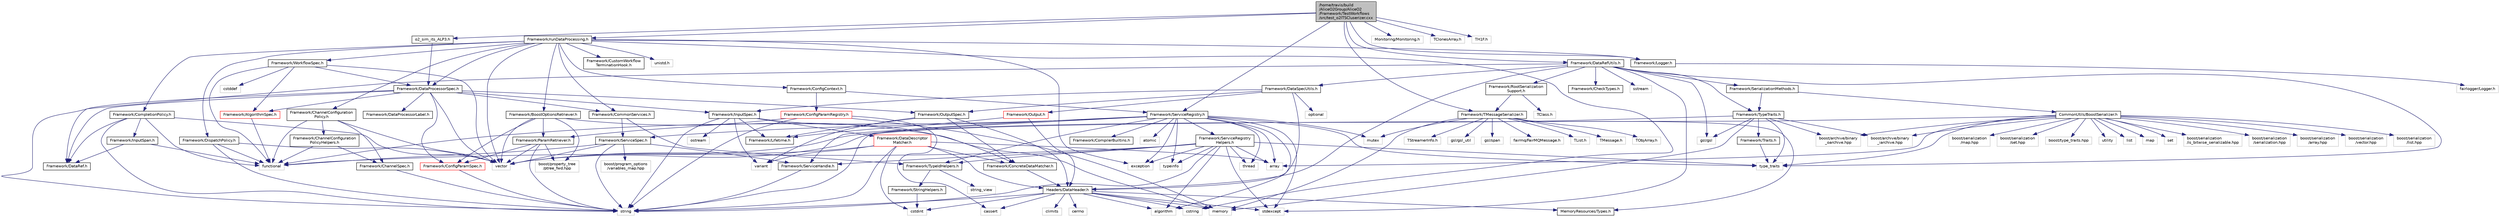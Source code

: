 digraph "/home/travis/build/AliceO2Group/AliceO2/Framework/TestWorkflows/src/test_o2ITSCluserizer.cxx"
{
 // INTERACTIVE_SVG=YES
  bgcolor="transparent";
  edge [fontname="Helvetica",fontsize="10",labelfontname="Helvetica",labelfontsize="10"];
  node [fontname="Helvetica",fontsize="10",shape=record];
  Node0 [label="/home/travis/build\l/AliceO2Group/AliceO2\l/Framework/TestWorkflows\l/src/test_o2ITSCluserizer.cxx",height=0.2,width=0.4,color="black", fillcolor="grey75", style="filled", fontcolor="black"];
  Node0 -> Node1 [color="midnightblue",fontsize="10",style="solid",fontname="Helvetica"];
  Node1 [label="Framework/DataRefUtils.h",height=0.2,width=0.4,color="black",URL="$d5/db8/DataRefUtils_8h.html"];
  Node1 -> Node2 [color="midnightblue",fontsize="10",style="solid",fontname="Helvetica"];
  Node2 [label="Framework/DataRef.h",height=0.2,width=0.4,color="black",URL="$d5/dfb/DataRef_8h.html"];
  Node1 -> Node3 [color="midnightblue",fontsize="10",style="solid",fontname="Helvetica"];
  Node3 [label="Framework/RootSerialization\lSupport.h",height=0.2,width=0.4,color="black",URL="$db/dff/RootSerializationSupport_8h.html"];
  Node3 -> Node4 [color="midnightblue",fontsize="10",style="solid",fontname="Helvetica"];
  Node4 [label="Framework/TMessageSerializer.h",height=0.2,width=0.4,color="black",URL="$d8/d3c/TMessageSerializer_8h.html"];
  Node4 -> Node5 [color="midnightblue",fontsize="10",style="solid",fontname="Helvetica"];
  Node5 [label="fairmq/FairMQMessage.h",height=0.2,width=0.4,color="grey75"];
  Node4 -> Node6 [color="midnightblue",fontsize="10",style="solid",fontname="Helvetica"];
  Node6 [label="TList.h",height=0.2,width=0.4,color="grey75"];
  Node4 -> Node7 [color="midnightblue",fontsize="10",style="solid",fontname="Helvetica"];
  Node7 [label="TMessage.h",height=0.2,width=0.4,color="grey75"];
  Node4 -> Node8 [color="midnightblue",fontsize="10",style="solid",fontname="Helvetica"];
  Node8 [label="TObjArray.h",height=0.2,width=0.4,color="grey75"];
  Node4 -> Node9 [color="midnightblue",fontsize="10",style="solid",fontname="Helvetica"];
  Node9 [label="TStreamerInfo.h",height=0.2,width=0.4,color="grey75"];
  Node4 -> Node10 [color="midnightblue",fontsize="10",style="solid",fontname="Helvetica"];
  Node10 [label="gsl/gsl_util",height=0.2,width=0.4,color="grey75"];
  Node4 -> Node11 [color="midnightblue",fontsize="10",style="solid",fontname="Helvetica"];
  Node11 [label="gsl/span",height=0.2,width=0.4,color="grey75"];
  Node4 -> Node12 [color="midnightblue",fontsize="10",style="solid",fontname="Helvetica"];
  Node12 [label="memory",height=0.2,width=0.4,color="grey75"];
  Node4 -> Node13 [color="midnightblue",fontsize="10",style="solid",fontname="Helvetica"];
  Node13 [label="mutex",height=0.2,width=0.4,color="grey75"];
  Node4 -> Node14 [color="midnightblue",fontsize="10",style="solid",fontname="Helvetica"];
  Node14 [label="MemoryResources/Types.h",height=0.2,width=0.4,color="black",URL="$d7/df8/Types_8h.html"];
  Node3 -> Node15 [color="midnightblue",fontsize="10",style="solid",fontname="Helvetica"];
  Node15 [label="TClass.h",height=0.2,width=0.4,color="grey75"];
  Node1 -> Node16 [color="midnightblue",fontsize="10",style="solid",fontname="Helvetica"];
  Node16 [label="Framework/SerializationMethods.h",height=0.2,width=0.4,color="black",URL="$d1/d53/SerializationMethods_8h.html",tooltip="Type wrappers for enfording a specific serialization method. "];
  Node16 -> Node17 [color="midnightblue",fontsize="10",style="solid",fontname="Helvetica"];
  Node17 [label="Framework/TypeTraits.h",height=0.2,width=0.4,color="black",URL="$d0/d95/TypeTraits_8h.html"];
  Node17 -> Node18 [color="midnightblue",fontsize="10",style="solid",fontname="Helvetica"];
  Node18 [label="type_traits",height=0.2,width=0.4,color="grey75"];
  Node17 -> Node19 [color="midnightblue",fontsize="10",style="solid",fontname="Helvetica"];
  Node19 [label="vector",height=0.2,width=0.4,color="grey75"];
  Node17 -> Node12 [color="midnightblue",fontsize="10",style="solid",fontname="Helvetica"];
  Node17 -> Node20 [color="midnightblue",fontsize="10",style="solid",fontname="Helvetica"];
  Node20 [label="Framework/Traits.h",height=0.2,width=0.4,color="black",URL="$db/d31/Traits_8h.html"];
  Node20 -> Node18 [color="midnightblue",fontsize="10",style="solid",fontname="Helvetica"];
  Node17 -> Node21 [color="midnightblue",fontsize="10",style="solid",fontname="Helvetica"];
  Node21 [label="boost/archive/binary\l_iarchive.hpp",height=0.2,width=0.4,color="grey75"];
  Node17 -> Node22 [color="midnightblue",fontsize="10",style="solid",fontname="Helvetica"];
  Node22 [label="boost/archive/binary\l_oarchive.hpp",height=0.2,width=0.4,color="grey75"];
  Node17 -> Node23 [color="midnightblue",fontsize="10",style="solid",fontname="Helvetica"];
  Node23 [label="gsl/gsl",height=0.2,width=0.4,color="grey75"];
  Node16 -> Node24 [color="midnightblue",fontsize="10",style="solid",fontname="Helvetica"];
  Node24 [label="CommonUtils/BoostSerializer.h",height=0.2,width=0.4,color="black",URL="$d7/d91/BoostSerializer_8h.html",tooltip="Templatised boost serializer/deserializer for containers and base types. "];
  Node24 -> Node25 [color="midnightblue",fontsize="10",style="solid",fontname="Helvetica"];
  Node25 [label="utility",height=0.2,width=0.4,color="grey75"];
  Node24 -> Node18 [color="midnightblue",fontsize="10",style="solid",fontname="Helvetica"];
  Node24 -> Node26 [color="midnightblue",fontsize="10",style="solid",fontname="Helvetica"];
  Node26 [label="array",height=0.2,width=0.4,color="grey75"];
  Node24 -> Node19 [color="midnightblue",fontsize="10",style="solid",fontname="Helvetica"];
  Node24 -> Node27 [color="midnightblue",fontsize="10",style="solid",fontname="Helvetica"];
  Node27 [label="list",height=0.2,width=0.4,color="grey75"];
  Node24 -> Node28 [color="midnightblue",fontsize="10",style="solid",fontname="Helvetica"];
  Node28 [label="map",height=0.2,width=0.4,color="grey75"];
  Node24 -> Node29 [color="midnightblue",fontsize="10",style="solid",fontname="Helvetica"];
  Node29 [label="set",height=0.2,width=0.4,color="grey75"];
  Node24 -> Node21 [color="midnightblue",fontsize="10",style="solid",fontname="Helvetica"];
  Node24 -> Node22 [color="midnightblue",fontsize="10",style="solid",fontname="Helvetica"];
  Node24 -> Node30 [color="midnightblue",fontsize="10",style="solid",fontname="Helvetica"];
  Node30 [label="boost/serialization\l/is_bitwise_serializable.hpp",height=0.2,width=0.4,color="grey75"];
  Node24 -> Node31 [color="midnightblue",fontsize="10",style="solid",fontname="Helvetica"];
  Node31 [label="boost/serialization\l/serialization.hpp",height=0.2,width=0.4,color="grey75"];
  Node24 -> Node32 [color="midnightblue",fontsize="10",style="solid",fontname="Helvetica"];
  Node32 [label="boost/serialization\l/array.hpp",height=0.2,width=0.4,color="grey75"];
  Node24 -> Node33 [color="midnightblue",fontsize="10",style="solid",fontname="Helvetica"];
  Node33 [label="boost/serialization\l/vector.hpp",height=0.2,width=0.4,color="grey75"];
  Node24 -> Node34 [color="midnightblue",fontsize="10",style="solid",fontname="Helvetica"];
  Node34 [label="boost/serialization\l/list.hpp",height=0.2,width=0.4,color="grey75"];
  Node24 -> Node35 [color="midnightblue",fontsize="10",style="solid",fontname="Helvetica"];
  Node35 [label="boost/serialization\l/map.hpp",height=0.2,width=0.4,color="grey75"];
  Node24 -> Node36 [color="midnightblue",fontsize="10",style="solid",fontname="Helvetica"];
  Node36 [label="boost/serialization\l/set.hpp",height=0.2,width=0.4,color="grey75"];
  Node24 -> Node37 [color="midnightblue",fontsize="10",style="solid",fontname="Helvetica"];
  Node37 [label="boost/type_traits.hpp",height=0.2,width=0.4,color="grey75"];
  Node1 -> Node38 [color="midnightblue",fontsize="10",style="solid",fontname="Helvetica"];
  Node38 [label="Framework/DataSpecUtils.h",height=0.2,width=0.4,color="black",URL="$d6/d68/DataSpecUtils_8h.html"];
  Node38 -> Node39 [color="midnightblue",fontsize="10",style="solid",fontname="Helvetica"];
  Node39 [label="Framework/OutputSpec.h",height=0.2,width=0.4,color="black",URL="$db/d2d/OutputSpec_8h.html"];
  Node39 -> Node40 [color="midnightblue",fontsize="10",style="solid",fontname="Helvetica"];
  Node40 [label="Headers/DataHeader.h",height=0.2,width=0.4,color="black",URL="$dc/dcd/DataHeader_8h.html"];
  Node40 -> Node41 [color="midnightblue",fontsize="10",style="solid",fontname="Helvetica"];
  Node41 [label="cstdint",height=0.2,width=0.4,color="grey75"];
  Node40 -> Node12 [color="midnightblue",fontsize="10",style="solid",fontname="Helvetica"];
  Node40 -> Node42 [color="midnightblue",fontsize="10",style="solid",fontname="Helvetica"];
  Node42 [label="cassert",height=0.2,width=0.4,color="grey75"];
  Node40 -> Node43 [color="midnightblue",fontsize="10",style="solid",fontname="Helvetica"];
  Node43 [label="cstring",height=0.2,width=0.4,color="grey75"];
  Node40 -> Node44 [color="midnightblue",fontsize="10",style="solid",fontname="Helvetica"];
  Node44 [label="algorithm",height=0.2,width=0.4,color="grey75"];
  Node40 -> Node45 [color="midnightblue",fontsize="10",style="solid",fontname="Helvetica"];
  Node45 [label="stdexcept",height=0.2,width=0.4,color="grey75"];
  Node40 -> Node46 [color="midnightblue",fontsize="10",style="solid",fontname="Helvetica"];
  Node46 [label="string",height=0.2,width=0.4,color="grey75"];
  Node40 -> Node47 [color="midnightblue",fontsize="10",style="solid",fontname="Helvetica"];
  Node47 [label="climits",height=0.2,width=0.4,color="grey75"];
  Node40 -> Node14 [color="midnightblue",fontsize="10",style="solid",fontname="Helvetica"];
  Node40 -> Node48 [color="midnightblue",fontsize="10",style="solid",fontname="Helvetica"];
  Node48 [label="cerrno",height=0.2,width=0.4,color="grey75"];
  Node39 -> Node49 [color="midnightblue",fontsize="10",style="solid",fontname="Helvetica"];
  Node49 [label="Framework/Lifetime.h",height=0.2,width=0.4,color="black",URL="$dc/dca/Lifetime_8h.html"];
  Node39 -> Node50 [color="midnightblue",fontsize="10",style="solid",fontname="Helvetica"];
  Node50 [label="Framework/ConcreteDataMatcher.h",height=0.2,width=0.4,color="black",URL="$d0/d1b/ConcreteDataMatcher_8h.html"];
  Node50 -> Node40 [color="midnightblue",fontsize="10",style="solid",fontname="Helvetica"];
  Node39 -> Node51 [color="midnightblue",fontsize="10",style="solid",fontname="Helvetica"];
  Node51 [label="variant",height=0.2,width=0.4,color="grey75"];
  Node38 -> Node52 [color="midnightblue",fontsize="10",style="solid",fontname="Helvetica"];
  Node52 [label="Framework/InputSpec.h",height=0.2,width=0.4,color="black",URL="$d5/d3f/InputSpec_8h.html"];
  Node52 -> Node49 [color="midnightblue",fontsize="10",style="solid",fontname="Helvetica"];
  Node52 -> Node50 [color="midnightblue",fontsize="10",style="solid",fontname="Helvetica"];
  Node52 -> Node53 [color="midnightblue",fontsize="10",style="solid",fontname="Helvetica"];
  Node53 [label="Framework/DataDescriptor\lMatcher.h",height=0.2,width=0.4,color="red",URL="$d3/da3/DataDescriptorMatcher_8h.html"];
  Node53 -> Node50 [color="midnightblue",fontsize="10",style="solid",fontname="Helvetica"];
  Node53 -> Node40 [color="midnightblue",fontsize="10",style="solid",fontname="Helvetica"];
  Node53 -> Node26 [color="midnightblue",fontsize="10",style="solid",fontname="Helvetica"];
  Node53 -> Node41 [color="midnightblue",fontsize="10",style="solid",fontname="Helvetica"];
  Node53 -> Node46 [color="midnightblue",fontsize="10",style="solid",fontname="Helvetica"];
  Node53 -> Node51 [color="midnightblue",fontsize="10",style="solid",fontname="Helvetica"];
  Node53 -> Node19 [color="midnightblue",fontsize="10",style="solid",fontname="Helvetica"];
  Node52 -> Node46 [color="midnightblue",fontsize="10",style="solid",fontname="Helvetica"];
  Node52 -> Node70 [color="midnightblue",fontsize="10",style="solid",fontname="Helvetica"];
  Node70 [label="ostream",height=0.2,width=0.4,color="grey75"];
  Node52 -> Node51 [color="midnightblue",fontsize="10",style="solid",fontname="Helvetica"];
  Node38 -> Node40 [color="midnightblue",fontsize="10",style="solid",fontname="Helvetica"];
  Node38 -> Node71 [color="midnightblue",fontsize="10",style="solid",fontname="Helvetica"];
  Node71 [label="Framework/Output.h",height=0.2,width=0.4,color="red",URL="$d3/ddf/Output_8h.html"];
  Node71 -> Node40 [color="midnightblue",fontsize="10",style="solid",fontname="Helvetica"];
  Node71 -> Node49 [color="midnightblue",fontsize="10",style="solid",fontname="Helvetica"];
  Node38 -> Node72 [color="midnightblue",fontsize="10",style="solid",fontname="Helvetica"];
  Node72 [label="optional",height=0.2,width=0.4,color="grey75"];
  Node1 -> Node17 [color="midnightblue",fontsize="10",style="solid",fontname="Helvetica"];
  Node1 -> Node40 [color="midnightblue",fontsize="10",style="solid",fontname="Helvetica"];
  Node1 -> Node73 [color="midnightblue",fontsize="10",style="solid",fontname="Helvetica"];
  Node73 [label="Framework/CheckTypes.h",height=0.2,width=0.4,color="black",URL="$d1/d00/CheckTypes_8h.html"];
  Node1 -> Node23 [color="midnightblue",fontsize="10",style="solid",fontname="Helvetica"];
  Node1 -> Node45 [color="midnightblue",fontsize="10",style="solid",fontname="Helvetica"];
  Node1 -> Node74 [color="midnightblue",fontsize="10",style="solid",fontname="Helvetica"];
  Node74 [label="sstream",height=0.2,width=0.4,color="grey75"];
  Node1 -> Node18 [color="midnightblue",fontsize="10",style="solid",fontname="Helvetica"];
  Node0 -> Node75 [color="midnightblue",fontsize="10",style="solid",fontname="Helvetica"];
  Node75 [label="Framework/ServiceRegistry.h",height=0.2,width=0.4,color="black",URL="$d8/d17/ServiceRegistry_8h.html"];
  Node75 -> Node76 [color="midnightblue",fontsize="10",style="solid",fontname="Helvetica"];
  Node76 [label="Framework/ServiceHandle.h",height=0.2,width=0.4,color="black",URL="$d3/d28/ServiceHandle_8h.html"];
  Node76 -> Node46 [color="midnightblue",fontsize="10",style="solid",fontname="Helvetica"];
  Node75 -> Node77 [color="midnightblue",fontsize="10",style="solid",fontname="Helvetica"];
  Node77 [label="Framework/ServiceSpec.h",height=0.2,width=0.4,color="black",URL="$d4/d61/ServiceSpec_8h.html"];
  Node77 -> Node76 [color="midnightblue",fontsize="10",style="solid",fontname="Helvetica"];
  Node77 -> Node78 [color="midnightblue",fontsize="10",style="solid",fontname="Helvetica"];
  Node78 [label="functional",height=0.2,width=0.4,color="grey75"];
  Node77 -> Node46 [color="midnightblue",fontsize="10",style="solid",fontname="Helvetica"];
  Node77 -> Node19 [color="midnightblue",fontsize="10",style="solid",fontname="Helvetica"];
  Node77 -> Node79 [color="midnightblue",fontsize="10",style="solid",fontname="Helvetica"];
  Node79 [label="boost/program_options\l/variables_map.hpp",height=0.2,width=0.4,color="grey75"];
  Node75 -> Node80 [color="midnightblue",fontsize="10",style="solid",fontname="Helvetica"];
  Node80 [label="Framework/ServiceRegistry\lHelpers.h",height=0.2,width=0.4,color="black",URL="$d0/d6d/ServiceRegistryHelpers_8h.html"];
  Node80 -> Node76 [color="midnightblue",fontsize="10",style="solid",fontname="Helvetica"];
  Node80 -> Node81 [color="midnightblue",fontsize="10",style="solid",fontname="Helvetica"];
  Node81 [label="Framework/TypeIdHelpers.h",height=0.2,width=0.4,color="black",URL="$d2/d9a/TypeIdHelpers_8h.html"];
  Node81 -> Node82 [color="midnightblue",fontsize="10",style="solid",fontname="Helvetica"];
  Node82 [label="string_view",height=0.2,width=0.4,color="grey75"];
  Node81 -> Node83 [color="midnightblue",fontsize="10",style="solid",fontname="Helvetica"];
  Node83 [label="Framework/StringHelpers.h",height=0.2,width=0.4,color="black",URL="$db/dff/StringHelpers_8h.html"];
  Node83 -> Node41 [color="midnightblue",fontsize="10",style="solid",fontname="Helvetica"];
  Node80 -> Node44 [color="midnightblue",fontsize="10",style="solid",fontname="Helvetica"];
  Node80 -> Node26 [color="midnightblue",fontsize="10",style="solid",fontname="Helvetica"];
  Node80 -> Node84 [color="midnightblue",fontsize="10",style="solid",fontname="Helvetica"];
  Node84 [label="exception",height=0.2,width=0.4,color="grey75"];
  Node80 -> Node78 [color="midnightblue",fontsize="10",style="solid",fontname="Helvetica"];
  Node80 -> Node46 [color="midnightblue",fontsize="10",style="solid",fontname="Helvetica"];
  Node80 -> Node18 [color="midnightblue",fontsize="10",style="solid",fontname="Helvetica"];
  Node80 -> Node85 [color="midnightblue",fontsize="10",style="solid",fontname="Helvetica"];
  Node85 [label="typeinfo",height=0.2,width=0.4,color="grey75"];
  Node80 -> Node45 [color="midnightblue",fontsize="10",style="solid",fontname="Helvetica"];
  Node80 -> Node86 [color="midnightblue",fontsize="10",style="solid",fontname="Helvetica"];
  Node86 [label="thread",height=0.2,width=0.4,color="grey75"];
  Node75 -> Node87 [color="midnightblue",fontsize="10",style="solid",fontname="Helvetica"];
  Node87 [label="Framework/CompilerBuiltins.h",height=0.2,width=0.4,color="black",URL="$d9/de8/CompilerBuiltins_8h.html"];
  Node75 -> Node81 [color="midnightblue",fontsize="10",style="solid",fontname="Helvetica"];
  Node75 -> Node44 [color="midnightblue",fontsize="10",style="solid",fontname="Helvetica"];
  Node75 -> Node26 [color="midnightblue",fontsize="10",style="solid",fontname="Helvetica"];
  Node75 -> Node84 [color="midnightblue",fontsize="10",style="solid",fontname="Helvetica"];
  Node75 -> Node78 [color="midnightblue",fontsize="10",style="solid",fontname="Helvetica"];
  Node75 -> Node46 [color="midnightblue",fontsize="10",style="solid",fontname="Helvetica"];
  Node75 -> Node18 [color="midnightblue",fontsize="10",style="solid",fontname="Helvetica"];
  Node75 -> Node85 [color="midnightblue",fontsize="10",style="solid",fontname="Helvetica"];
  Node75 -> Node45 [color="midnightblue",fontsize="10",style="solid",fontname="Helvetica"];
  Node75 -> Node86 [color="midnightblue",fontsize="10",style="solid",fontname="Helvetica"];
  Node75 -> Node88 [color="midnightblue",fontsize="10",style="solid",fontname="Helvetica"];
  Node88 [label="atomic",height=0.2,width=0.4,color="grey75"];
  Node75 -> Node13 [color="midnightblue",fontsize="10",style="solid",fontname="Helvetica"];
  Node0 -> Node89 [color="midnightblue",fontsize="10",style="solid",fontname="Helvetica"];
  Node89 [label="Framework/runDataProcessing.h",height=0.2,width=0.4,color="black",URL="$db/dd0/runDataProcessing_8h.html"];
  Node89 -> Node90 [color="midnightblue",fontsize="10",style="solid",fontname="Helvetica"];
  Node90 [label="Framework/ChannelConfiguration\lPolicy.h",height=0.2,width=0.4,color="black",URL="$dd/d0f/ChannelConfigurationPolicy_8h.html"];
  Node90 -> Node91 [color="midnightblue",fontsize="10",style="solid",fontname="Helvetica"];
  Node91 [label="Framework/ChannelConfiguration\lPolicyHelpers.h",height=0.2,width=0.4,color="black",URL="$d6/d05/ChannelConfigurationPolicyHelpers_8h.html"];
  Node91 -> Node92 [color="midnightblue",fontsize="10",style="solid",fontname="Helvetica"];
  Node92 [label="Framework/ChannelSpec.h",height=0.2,width=0.4,color="black",URL="$d6/d72/ChannelSpec_8h.html"];
  Node92 -> Node46 [color="midnightblue",fontsize="10",style="solid",fontname="Helvetica"];
  Node91 -> Node78 [color="midnightblue",fontsize="10",style="solid",fontname="Helvetica"];
  Node90 -> Node92 [color="midnightblue",fontsize="10",style="solid",fontname="Helvetica"];
  Node90 -> Node19 [color="midnightblue",fontsize="10",style="solid",fontname="Helvetica"];
  Node90 -> Node78 [color="midnightblue",fontsize="10",style="solid",fontname="Helvetica"];
  Node89 -> Node93 [color="midnightblue",fontsize="10",style="solid",fontname="Helvetica"];
  Node93 [label="Framework/CompletionPolicy.h",height=0.2,width=0.4,color="black",URL="$df/dd6/CompletionPolicy_8h.html"];
  Node93 -> Node2 [color="midnightblue",fontsize="10",style="solid",fontname="Helvetica"];
  Node93 -> Node94 [color="midnightblue",fontsize="10",style="solid",fontname="Helvetica"];
  Node94 [label="Framework/InputSpan.h",height=0.2,width=0.4,color="black",URL="$da/d0f/InputSpan_8h.html"];
  Node94 -> Node2 [color="midnightblue",fontsize="10",style="solid",fontname="Helvetica"];
  Node94 -> Node78 [color="midnightblue",fontsize="10",style="solid",fontname="Helvetica"];
  Node93 -> Node78 [color="midnightblue",fontsize="10",style="solid",fontname="Helvetica"];
  Node93 -> Node46 [color="midnightblue",fontsize="10",style="solid",fontname="Helvetica"];
  Node93 -> Node19 [color="midnightblue",fontsize="10",style="solid",fontname="Helvetica"];
  Node89 -> Node95 [color="midnightblue",fontsize="10",style="solid",fontname="Helvetica"];
  Node95 [label="Framework/DispatchPolicy.h",height=0.2,width=0.4,color="black",URL="$da/de6/DispatchPolicy_8h.html"];
  Node95 -> Node78 [color="midnightblue",fontsize="10",style="solid",fontname="Helvetica"];
  Node95 -> Node46 [color="midnightblue",fontsize="10",style="solid",fontname="Helvetica"];
  Node95 -> Node19 [color="midnightblue",fontsize="10",style="solid",fontname="Helvetica"];
  Node89 -> Node96 [color="midnightblue",fontsize="10",style="solid",fontname="Helvetica"];
  Node96 [label="Framework/DataProcessorSpec.h",height=0.2,width=0.4,color="black",URL="$d0/df4/DataProcessorSpec_8h.html"];
  Node96 -> Node97 [color="midnightblue",fontsize="10",style="solid",fontname="Helvetica"];
  Node97 [label="Framework/AlgorithmSpec.h",height=0.2,width=0.4,color="red",URL="$d0/d14/AlgorithmSpec_8h.html"];
  Node97 -> Node78 [color="midnightblue",fontsize="10",style="solid",fontname="Helvetica"];
  Node96 -> Node122 [color="midnightblue",fontsize="10",style="solid",fontname="Helvetica"];
  Node122 [label="Framework/ConfigParamSpec.h",height=0.2,width=0.4,color="red",URL="$d0/d1c/ConfigParamSpec_8h.html"];
  Node122 -> Node46 [color="midnightblue",fontsize="10",style="solid",fontname="Helvetica"];
  Node96 -> Node126 [color="midnightblue",fontsize="10",style="solid",fontname="Helvetica"];
  Node126 [label="Framework/DataProcessorLabel.h",height=0.2,width=0.4,color="black",URL="$d1/df2/DataProcessorLabel_8h.html"];
  Node96 -> Node2 [color="midnightblue",fontsize="10",style="solid",fontname="Helvetica"];
  Node96 -> Node52 [color="midnightblue",fontsize="10",style="solid",fontname="Helvetica"];
  Node96 -> Node39 [color="midnightblue",fontsize="10",style="solid",fontname="Helvetica"];
  Node96 -> Node127 [color="midnightblue",fontsize="10",style="solid",fontname="Helvetica"];
  Node127 [label="Framework/CommonServices.h",height=0.2,width=0.4,color="black",URL="$d8/d02/CommonServices_8h.html"];
  Node127 -> Node77 [color="midnightblue",fontsize="10",style="solid",fontname="Helvetica"];
  Node127 -> Node81 [color="midnightblue",fontsize="10",style="solid",fontname="Helvetica"];
  Node96 -> Node46 [color="midnightblue",fontsize="10",style="solid",fontname="Helvetica"];
  Node96 -> Node19 [color="midnightblue",fontsize="10",style="solid",fontname="Helvetica"];
  Node89 -> Node128 [color="midnightblue",fontsize="10",style="solid",fontname="Helvetica"];
  Node128 [label="Framework/WorkflowSpec.h",height=0.2,width=0.4,color="black",URL="$df/da1/WorkflowSpec_8h.html"];
  Node128 -> Node96 [color="midnightblue",fontsize="10",style="solid",fontname="Helvetica"];
  Node128 -> Node97 [color="midnightblue",fontsize="10",style="solid",fontname="Helvetica"];
  Node128 -> Node19 [color="midnightblue",fontsize="10",style="solid",fontname="Helvetica"];
  Node128 -> Node78 [color="midnightblue",fontsize="10",style="solid",fontname="Helvetica"];
  Node128 -> Node103 [color="midnightblue",fontsize="10",style="solid",fontname="Helvetica"];
  Node103 [label="cstddef",height=0.2,width=0.4,color="grey75"];
  Node89 -> Node129 [color="midnightblue",fontsize="10",style="solid",fontname="Helvetica"];
  Node129 [label="Framework/ConfigContext.h",height=0.2,width=0.4,color="black",URL="$d7/d2e/ConfigContext_8h.html"];
  Node129 -> Node130 [color="midnightblue",fontsize="10",style="solid",fontname="Helvetica"];
  Node130 [label="Framework/ConfigParamRegistry.h",height=0.2,width=0.4,color="red",URL="$de/dc6/ConfigParamRegistry_8h.html"];
  Node130 -> Node131 [color="midnightblue",fontsize="10",style="solid",fontname="Helvetica"];
  Node131 [label="Framework/ParamRetriever.h",height=0.2,width=0.4,color="black",URL="$df/d72/ParamRetriever_8h.html"];
  Node131 -> Node122 [color="midnightblue",fontsize="10",style="solid",fontname="Helvetica"];
  Node131 -> Node132 [color="midnightblue",fontsize="10",style="solid",fontname="Helvetica"];
  Node132 [label="boost/property_tree\l/ptree_fwd.hpp",height=0.2,width=0.4,color="grey75"];
  Node131 -> Node46 [color="midnightblue",fontsize="10",style="solid",fontname="Helvetica"];
  Node131 -> Node19 [color="midnightblue",fontsize="10",style="solid",fontname="Helvetica"];
  Node130 -> Node12 [color="midnightblue",fontsize="10",style="solid",fontname="Helvetica"];
  Node130 -> Node46 [color="midnightblue",fontsize="10",style="solid",fontname="Helvetica"];
  Node130 -> Node42 [color="midnightblue",fontsize="10",style="solid",fontname="Helvetica"];
  Node129 -> Node75 [color="midnightblue",fontsize="10",style="solid",fontname="Helvetica"];
  Node89 -> Node135 [color="midnightblue",fontsize="10",style="solid",fontname="Helvetica"];
  Node135 [label="Framework/BoostOptionsRetriever.h",height=0.2,width=0.4,color="black",URL="$d3/d7e/BoostOptionsRetriever_8h.html"];
  Node135 -> Node122 [color="midnightblue",fontsize="10",style="solid",fontname="Helvetica"];
  Node135 -> Node131 [color="midnightblue",fontsize="10",style="solid",fontname="Helvetica"];
  Node135 -> Node132 [color="midnightblue",fontsize="10",style="solid",fontname="Helvetica"];
  Node135 -> Node12 [color="midnightblue",fontsize="10",style="solid",fontname="Helvetica"];
  Node135 -> Node19 [color="midnightblue",fontsize="10",style="solid",fontname="Helvetica"];
  Node89 -> Node136 [color="midnightblue",fontsize="10",style="solid",fontname="Helvetica"];
  Node136 [label="Framework/CustomWorkflow\lTerminationHook.h",height=0.2,width=0.4,color="black",URL="$da/def/CustomWorkflowTerminationHook_8h.html"];
  Node89 -> Node127 [color="midnightblue",fontsize="10",style="solid",fontname="Helvetica"];
  Node89 -> Node137 [color="midnightblue",fontsize="10",style="solid",fontname="Helvetica"];
  Node137 [label="Framework/Logger.h",height=0.2,width=0.4,color="black",URL="$dd/da4/Logger_8h.html"];
  Node137 -> Node138 [color="midnightblue",fontsize="10",style="solid",fontname="Helvetica"];
  Node138 [label="fairlogger/Logger.h",height=0.2,width=0.4,color="grey75"];
  Node89 -> Node139 [color="midnightblue",fontsize="10",style="solid",fontname="Helvetica"];
  Node139 [label="unistd.h",height=0.2,width=0.4,color="grey75"];
  Node89 -> Node19 [color="midnightblue",fontsize="10",style="solid",fontname="Helvetica"];
  Node89 -> Node43 [color="midnightblue",fontsize="10",style="solid",fontname="Helvetica"];
  Node89 -> Node84 [color="midnightblue",fontsize="10",style="solid",fontname="Helvetica"];
  Node0 -> Node140 [color="midnightblue",fontsize="10",style="solid",fontname="Helvetica"];
  Node140 [label="Monitoring/Monitoring.h",height=0.2,width=0.4,color="grey75"];
  Node0 -> Node4 [color="midnightblue",fontsize="10",style="solid",fontname="Helvetica"];
  Node0 -> Node141 [color="midnightblue",fontsize="10",style="solid",fontname="Helvetica"];
  Node141 [label="o2_sim_its_ALP3.h",height=0.2,width=0.4,color="black",URL="$d2/d44/o2__sim__its__ALP3_8h.html"];
  Node141 -> Node96 [color="midnightblue",fontsize="10",style="solid",fontname="Helvetica"];
  Node0 -> Node137 [color="midnightblue",fontsize="10",style="solid",fontname="Helvetica"];
  Node0 -> Node142 [color="midnightblue",fontsize="10",style="solid",fontname="Helvetica"];
  Node142 [label="TClonesArray.h",height=0.2,width=0.4,color="grey75"];
  Node0 -> Node143 [color="midnightblue",fontsize="10",style="solid",fontname="Helvetica"];
  Node143 [label="TH1F.h",height=0.2,width=0.4,color="grey75"];
}
